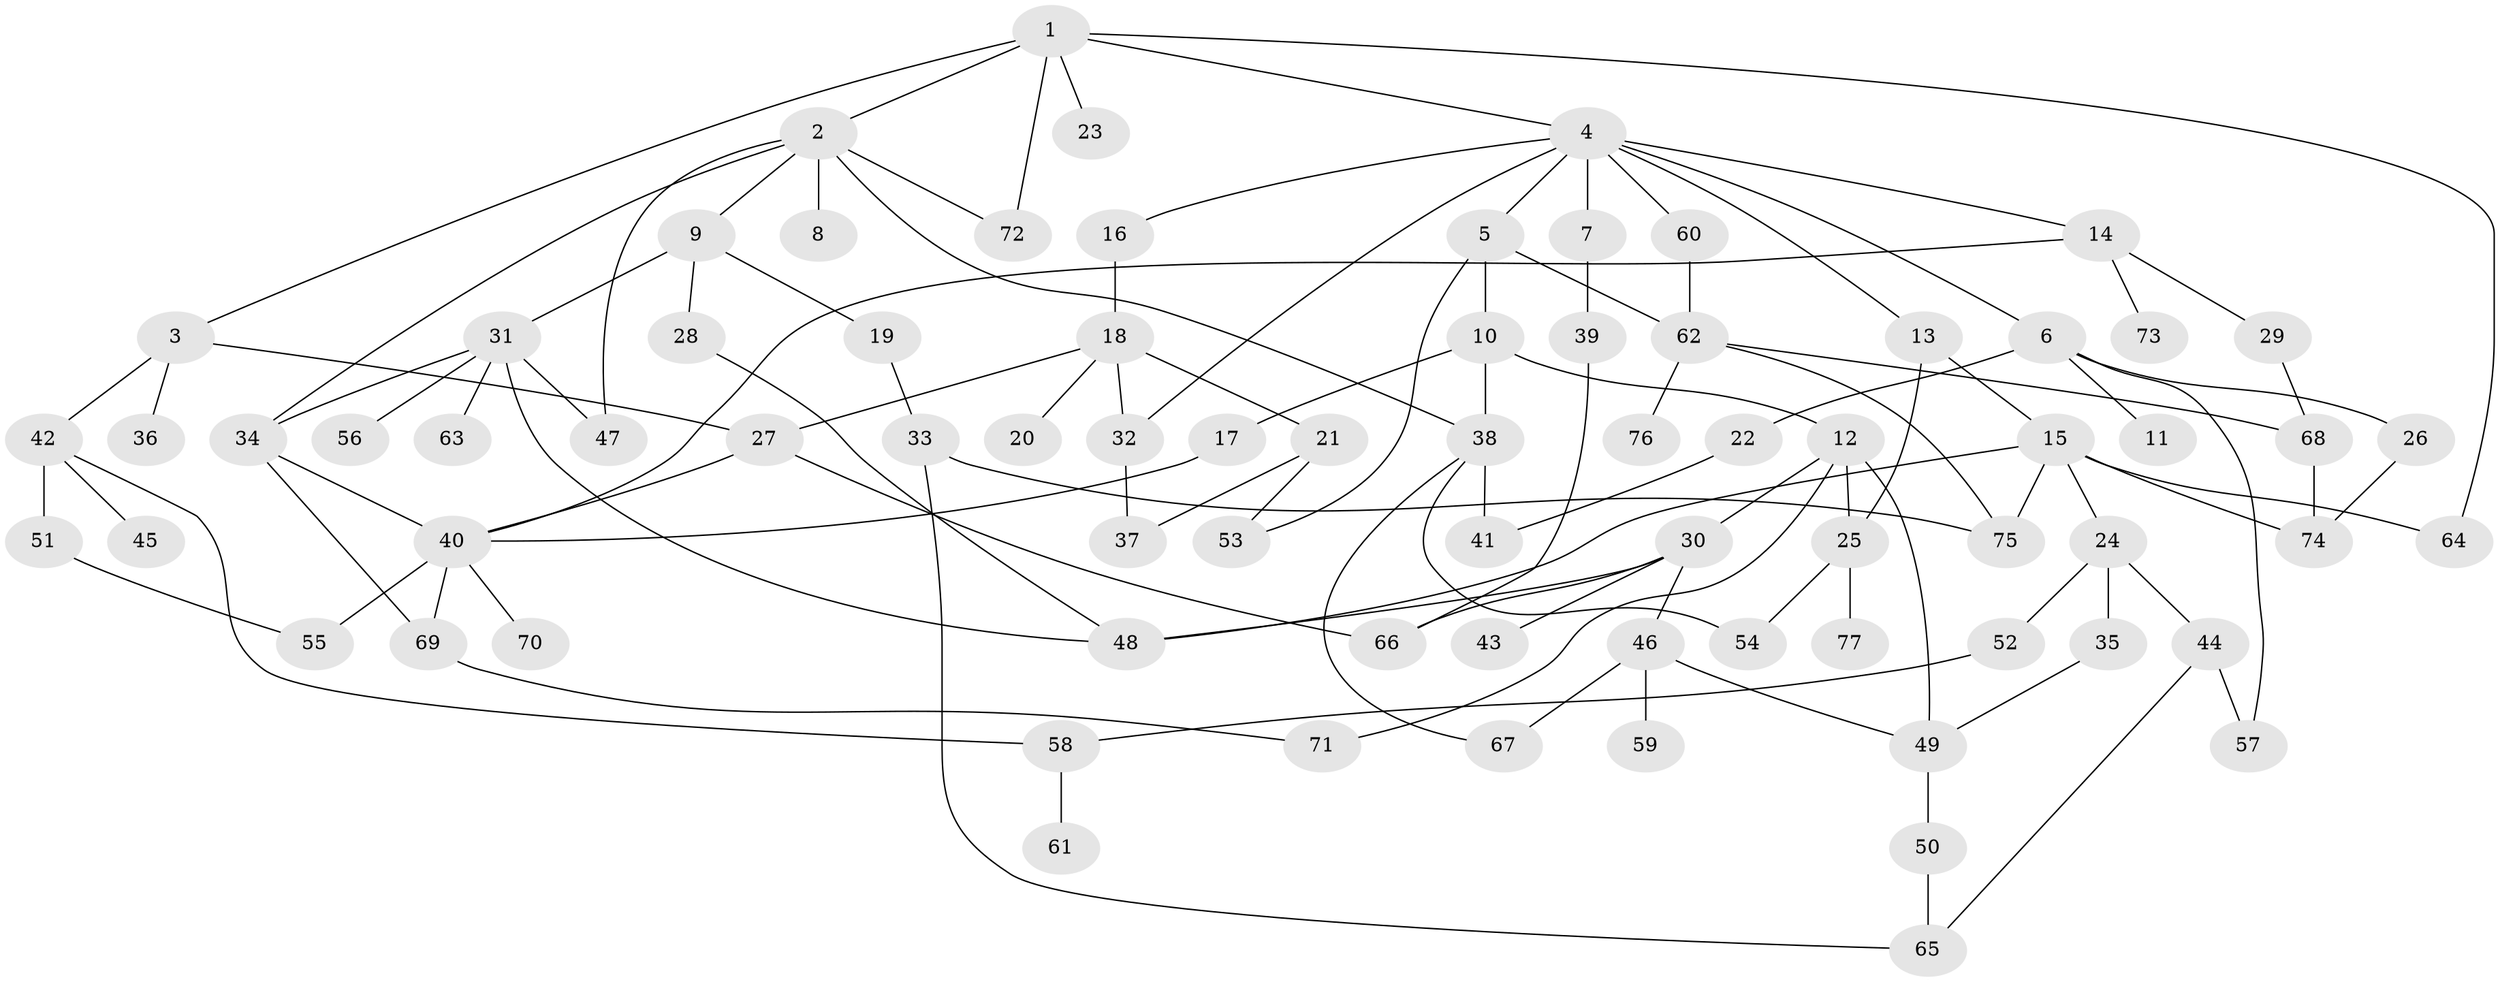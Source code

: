 // Generated by graph-tools (version 1.1) at 2025/25/03/09/25 03:25:30]
// undirected, 77 vertices, 112 edges
graph export_dot {
graph [start="1"]
  node [color=gray90,style=filled];
  1;
  2;
  3;
  4;
  5;
  6;
  7;
  8;
  9;
  10;
  11;
  12;
  13;
  14;
  15;
  16;
  17;
  18;
  19;
  20;
  21;
  22;
  23;
  24;
  25;
  26;
  27;
  28;
  29;
  30;
  31;
  32;
  33;
  34;
  35;
  36;
  37;
  38;
  39;
  40;
  41;
  42;
  43;
  44;
  45;
  46;
  47;
  48;
  49;
  50;
  51;
  52;
  53;
  54;
  55;
  56;
  57;
  58;
  59;
  60;
  61;
  62;
  63;
  64;
  65;
  66;
  67;
  68;
  69;
  70;
  71;
  72;
  73;
  74;
  75;
  76;
  77;
  1 -- 2;
  1 -- 3;
  1 -- 4;
  1 -- 23;
  1 -- 72;
  1 -- 64;
  2 -- 8;
  2 -- 9;
  2 -- 34;
  2 -- 38;
  2 -- 47;
  2 -- 72;
  3 -- 36;
  3 -- 42;
  3 -- 27;
  4 -- 5;
  4 -- 6;
  4 -- 7;
  4 -- 13;
  4 -- 14;
  4 -- 16;
  4 -- 32;
  4 -- 60;
  5 -- 10;
  5 -- 62;
  5 -- 53;
  6 -- 11;
  6 -- 22;
  6 -- 26;
  6 -- 57;
  7 -- 39;
  9 -- 19;
  9 -- 28;
  9 -- 31;
  10 -- 12;
  10 -- 17;
  10 -- 38;
  12 -- 30;
  12 -- 49;
  12 -- 71;
  12 -- 25;
  13 -- 15;
  13 -- 25;
  14 -- 29;
  14 -- 40;
  14 -- 73;
  15 -- 24;
  15 -- 64;
  15 -- 75;
  15 -- 48;
  15 -- 74;
  16 -- 18;
  17 -- 40;
  18 -- 20;
  18 -- 21;
  18 -- 27;
  18 -- 32;
  19 -- 33;
  21 -- 37;
  21 -- 53;
  22 -- 41;
  24 -- 35;
  24 -- 44;
  24 -- 52;
  25 -- 54;
  25 -- 77;
  26 -- 74;
  27 -- 66;
  27 -- 40;
  28 -- 48;
  29 -- 68;
  30 -- 43;
  30 -- 46;
  30 -- 48;
  30 -- 66;
  31 -- 56;
  31 -- 63;
  31 -- 34;
  31 -- 48;
  31 -- 47;
  32 -- 37;
  33 -- 75;
  33 -- 65;
  34 -- 69;
  34 -- 40;
  35 -- 49;
  38 -- 67;
  38 -- 41;
  38 -- 54;
  39 -- 66;
  40 -- 69;
  40 -- 70;
  40 -- 55;
  42 -- 45;
  42 -- 51;
  42 -- 58;
  44 -- 65;
  44 -- 57;
  46 -- 59;
  46 -- 67;
  46 -- 49;
  49 -- 50;
  50 -- 65;
  51 -- 55;
  52 -- 58;
  58 -- 61;
  60 -- 62;
  62 -- 76;
  62 -- 75;
  62 -- 68;
  68 -- 74;
  69 -- 71;
}
